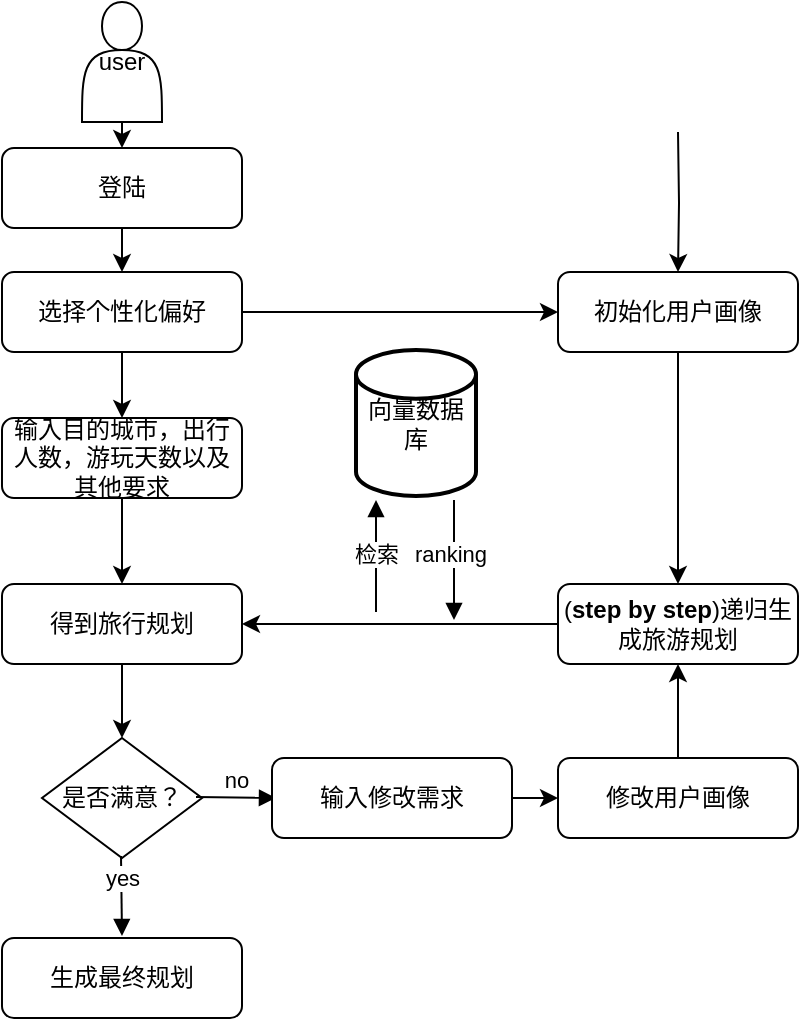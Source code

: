 <mxfile version="24.8.6">
  <diagram id="C5RBs43oDa-KdzZeNtuy" name="Page-1">
    <mxGraphModel dx="655" dy="422" grid="1" gridSize="10" guides="1" tooltips="1" connect="1" arrows="1" fold="1" page="1" pageScale="1" pageWidth="827" pageHeight="1169" math="0" shadow="0">
      <root>
        <mxCell id="WIyWlLk6GJQsqaUBKTNV-0" />
        <mxCell id="WIyWlLk6GJQsqaUBKTNV-1" parent="WIyWlLk6GJQsqaUBKTNV-0" />
        <mxCell id="uf5Bh_zL8LO3mb7fT0gF-14" style="edgeStyle=orthogonalEdgeStyle;rounded=0;orthogonalLoop=1;jettySize=auto;html=1;exitX=0.5;exitY=1;exitDx=0;exitDy=0;entryX=0.5;entryY=0;entryDx=0;entryDy=0;" edge="1" parent="WIyWlLk6GJQsqaUBKTNV-1" source="WIyWlLk6GJQsqaUBKTNV-3" target="WIyWlLk6GJQsqaUBKTNV-7">
          <mxGeometry relative="1" as="geometry" />
        </mxCell>
        <mxCell id="uf5Bh_zL8LO3mb7fT0gF-56" style="edgeStyle=orthogonalEdgeStyle;rounded=0;orthogonalLoop=1;jettySize=auto;html=1;exitX=1;exitY=0.5;exitDx=0;exitDy=0;entryX=0;entryY=0.5;entryDx=0;entryDy=0;" edge="1" parent="WIyWlLk6GJQsqaUBKTNV-1" source="WIyWlLk6GJQsqaUBKTNV-3" target="WIyWlLk6GJQsqaUBKTNV-11">
          <mxGeometry relative="1" as="geometry" />
        </mxCell>
        <mxCell id="WIyWlLk6GJQsqaUBKTNV-3" value="选择个性化偏好" style="rounded=1;whiteSpace=wrap;html=1;fontSize=12;glass=0;strokeWidth=1;shadow=0;" parent="WIyWlLk6GJQsqaUBKTNV-1" vertex="1">
          <mxGeometry x="160" y="135" width="120" height="40" as="geometry" />
        </mxCell>
        <mxCell id="uf5Bh_zL8LO3mb7fT0gF-37" value="" style="edgeStyle=orthogonalEdgeStyle;rounded=0;orthogonalLoop=1;jettySize=auto;html=1;" edge="1" parent="WIyWlLk6GJQsqaUBKTNV-1" source="WIyWlLk6GJQsqaUBKTNV-7" target="uf5Bh_zL8LO3mb7fT0gF-36">
          <mxGeometry relative="1" as="geometry" />
        </mxCell>
        <mxCell id="WIyWlLk6GJQsqaUBKTNV-7" value="输入目的城市，出行人数，游玩天数以及其他要求" style="rounded=1;whiteSpace=wrap;html=1;fontSize=12;glass=0;strokeWidth=1;shadow=0;" parent="WIyWlLk6GJQsqaUBKTNV-1" vertex="1">
          <mxGeometry x="160" y="208" width="120" height="40" as="geometry" />
        </mxCell>
        <mxCell id="uf5Bh_zL8LO3mb7fT0gF-53" value="" style="edgeStyle=orthogonalEdgeStyle;rounded=0;orthogonalLoop=1;jettySize=auto;html=1;" edge="1" parent="WIyWlLk6GJQsqaUBKTNV-1" source="WIyWlLk6GJQsqaUBKTNV-11" target="uf5Bh_zL8LO3mb7fT0gF-45">
          <mxGeometry relative="1" as="geometry" />
        </mxCell>
        <mxCell id="WIyWlLk6GJQsqaUBKTNV-11" value="初始化用户画像" style="rounded=1;whiteSpace=wrap;html=1;fontSize=12;glass=0;strokeWidth=1;shadow=0;" parent="WIyWlLk6GJQsqaUBKTNV-1" vertex="1">
          <mxGeometry x="438" y="135" width="120" height="40" as="geometry" />
        </mxCell>
        <mxCell id="WIyWlLk6GJQsqaUBKTNV-12" value="生成最终规划" style="rounded=1;whiteSpace=wrap;html=1;fontSize=12;glass=0;strokeWidth=1;shadow=0;" parent="WIyWlLk6GJQsqaUBKTNV-1" vertex="1">
          <mxGeometry x="160" y="468" width="120" height="40" as="geometry" />
        </mxCell>
        <mxCell id="uf5Bh_zL8LO3mb7fT0gF-55" style="edgeStyle=orthogonalEdgeStyle;rounded=0;orthogonalLoop=1;jettySize=auto;html=1;exitX=0.5;exitY=1;exitDx=0;exitDy=0;entryX=0.5;entryY=0;entryDx=0;entryDy=0;" edge="1" parent="WIyWlLk6GJQsqaUBKTNV-1" source="uf5Bh_zL8LO3mb7fT0gF-1" target="WIyWlLk6GJQsqaUBKTNV-3">
          <mxGeometry relative="1" as="geometry" />
        </mxCell>
        <mxCell id="uf5Bh_zL8LO3mb7fT0gF-1" value="登陆" style="rounded=1;whiteSpace=wrap;html=1;fontSize=12;glass=0;strokeWidth=1;shadow=0;" vertex="1" parent="WIyWlLk6GJQsqaUBKTNV-1">
          <mxGeometry x="160" y="73" width="120" height="40" as="geometry" />
        </mxCell>
        <mxCell id="uf5Bh_zL8LO3mb7fT0gF-2" value="是否满意？" style="rhombus;whiteSpace=wrap;html=1;" vertex="1" parent="WIyWlLk6GJQsqaUBKTNV-1">
          <mxGeometry x="180" y="368" width="80" height="60" as="geometry" />
        </mxCell>
        <mxCell id="uf5Bh_zL8LO3mb7fT0gF-25" value="向量数据库" style="strokeWidth=2;html=1;shape=mxgraph.flowchart.database;whiteSpace=wrap;" vertex="1" parent="WIyWlLk6GJQsqaUBKTNV-1">
          <mxGeometry x="337" y="174" width="60" height="73" as="geometry" />
        </mxCell>
        <mxCell id="uf5Bh_zL8LO3mb7fT0gF-32" value="检索" style="html=1;verticalAlign=bottom;endArrow=block;curved=0;rounded=0;" edge="1" parent="WIyWlLk6GJQsqaUBKTNV-1">
          <mxGeometry x="-0.286" width="80" relative="1" as="geometry">
            <mxPoint x="347" y="305" as="sourcePoint" />
            <mxPoint x="347" y="249" as="targetPoint" />
            <mxPoint as="offset" />
          </mxGeometry>
        </mxCell>
        <mxCell id="uf5Bh_zL8LO3mb7fT0gF-33" value="ranking" style="html=1;verticalAlign=bottom;endArrow=block;curved=0;rounded=0;" edge="1" parent="WIyWlLk6GJQsqaUBKTNV-1">
          <mxGeometry x="0.2" y="-2" width="80" relative="1" as="geometry">
            <mxPoint x="386" y="249" as="sourcePoint" />
            <mxPoint x="386" y="309" as="targetPoint" />
            <mxPoint as="offset" />
          </mxGeometry>
        </mxCell>
        <mxCell id="uf5Bh_zL8LO3mb7fT0gF-38" value="" style="edgeStyle=orthogonalEdgeStyle;rounded=0;orthogonalLoop=1;jettySize=auto;html=1;" edge="1" parent="WIyWlLk6GJQsqaUBKTNV-1" source="uf5Bh_zL8LO3mb7fT0gF-36" target="uf5Bh_zL8LO3mb7fT0gF-2">
          <mxGeometry relative="1" as="geometry" />
        </mxCell>
        <mxCell id="uf5Bh_zL8LO3mb7fT0gF-36" value="得到旅行规划" style="rounded=1;whiteSpace=wrap;html=1;fontSize=12;glass=0;strokeWidth=1;shadow=0;" vertex="1" parent="WIyWlLk6GJQsqaUBKTNV-1">
          <mxGeometry x="160" y="291" width="120" height="40" as="geometry" />
        </mxCell>
        <mxCell id="uf5Bh_zL8LO3mb7fT0gF-40" value="yes" style="html=1;verticalAlign=bottom;endArrow=block;curved=0;rounded=0;" edge="1" parent="WIyWlLk6GJQsqaUBKTNV-1">
          <mxGeometry width="80" relative="1" as="geometry">
            <mxPoint x="219.5" y="427" as="sourcePoint" />
            <mxPoint x="220" y="467" as="targetPoint" />
          </mxGeometry>
        </mxCell>
        <mxCell id="uf5Bh_zL8LO3mb7fT0gF-41" value="no" style="html=1;verticalAlign=bottom;endArrow=block;curved=0;rounded=0;" edge="1" parent="WIyWlLk6GJQsqaUBKTNV-1">
          <mxGeometry width="80" relative="1" as="geometry">
            <mxPoint x="257" y="397.5" as="sourcePoint" />
            <mxPoint x="297" y="398" as="targetPoint" />
          </mxGeometry>
        </mxCell>
        <mxCell id="uf5Bh_zL8LO3mb7fT0gF-52" value="" style="edgeStyle=orthogonalEdgeStyle;rounded=0;orthogonalLoop=1;jettySize=auto;html=1;" edge="1" parent="WIyWlLk6GJQsqaUBKTNV-1" source="uf5Bh_zL8LO3mb7fT0gF-45" target="uf5Bh_zL8LO3mb7fT0gF-36">
          <mxGeometry relative="1" as="geometry">
            <mxPoint x="358" y="311" as="targetPoint" />
          </mxGeometry>
        </mxCell>
        <mxCell id="uf5Bh_zL8LO3mb7fT0gF-45" value="(&lt;b&gt;step by step&lt;/b&gt;)递归生成旅游规划" style="rounded=1;whiteSpace=wrap;html=1;fontSize=12;glass=0;strokeWidth=1;shadow=0;" vertex="1" parent="WIyWlLk6GJQsqaUBKTNV-1">
          <mxGeometry x="438" y="291" width="120" height="40" as="geometry" />
        </mxCell>
        <mxCell id="uf5Bh_zL8LO3mb7fT0gF-49" value="" style="edgeStyle=orthogonalEdgeStyle;rounded=0;orthogonalLoop=1;jettySize=auto;html=1;" edge="1" parent="WIyWlLk6GJQsqaUBKTNV-1" source="uf5Bh_zL8LO3mb7fT0gF-47" target="uf5Bh_zL8LO3mb7fT0gF-48">
          <mxGeometry relative="1" as="geometry" />
        </mxCell>
        <mxCell id="uf5Bh_zL8LO3mb7fT0gF-47" value="输入修改需求" style="rounded=1;whiteSpace=wrap;html=1;fontSize=12;glass=0;strokeWidth=1;shadow=0;" vertex="1" parent="WIyWlLk6GJQsqaUBKTNV-1">
          <mxGeometry x="295" y="378" width="120" height="40" as="geometry" />
        </mxCell>
        <mxCell id="uf5Bh_zL8LO3mb7fT0gF-50" value="" style="edgeStyle=orthogonalEdgeStyle;rounded=0;orthogonalLoop=1;jettySize=auto;html=1;" edge="1" parent="WIyWlLk6GJQsqaUBKTNV-1" source="uf5Bh_zL8LO3mb7fT0gF-48" target="uf5Bh_zL8LO3mb7fT0gF-45">
          <mxGeometry relative="1" as="geometry" />
        </mxCell>
        <mxCell id="uf5Bh_zL8LO3mb7fT0gF-48" value="修改用户画像" style="rounded=1;whiteSpace=wrap;html=1;fontSize=12;glass=0;strokeWidth=1;shadow=0;" vertex="1" parent="WIyWlLk6GJQsqaUBKTNV-1">
          <mxGeometry x="438" y="378" width="120" height="40" as="geometry" />
        </mxCell>
        <mxCell id="uf5Bh_zL8LO3mb7fT0gF-58" value="" style="edgeStyle=orthogonalEdgeStyle;rounded=0;orthogonalLoop=1;jettySize=auto;html=1;" edge="1" parent="WIyWlLk6GJQsqaUBKTNV-1" target="WIyWlLk6GJQsqaUBKTNV-11">
          <mxGeometry relative="1" as="geometry">
            <mxPoint x="498" y="65" as="sourcePoint" />
          </mxGeometry>
        </mxCell>
        <mxCell id="uf5Bh_zL8LO3mb7fT0gF-61" style="edgeStyle=orthogonalEdgeStyle;rounded=0;orthogonalLoop=1;jettySize=auto;html=1;exitX=0.5;exitY=1;exitDx=0;exitDy=0;entryX=0.5;entryY=0;entryDx=0;entryDy=0;" edge="1" parent="WIyWlLk6GJQsqaUBKTNV-1" source="uf5Bh_zL8LO3mb7fT0gF-59" target="uf5Bh_zL8LO3mb7fT0gF-1">
          <mxGeometry relative="1" as="geometry" />
        </mxCell>
        <mxCell id="uf5Bh_zL8LO3mb7fT0gF-59" value="user" style="shape=actor;whiteSpace=wrap;html=1;" vertex="1" parent="WIyWlLk6GJQsqaUBKTNV-1">
          <mxGeometry x="200" width="40" height="60" as="geometry" />
        </mxCell>
      </root>
    </mxGraphModel>
  </diagram>
</mxfile>
